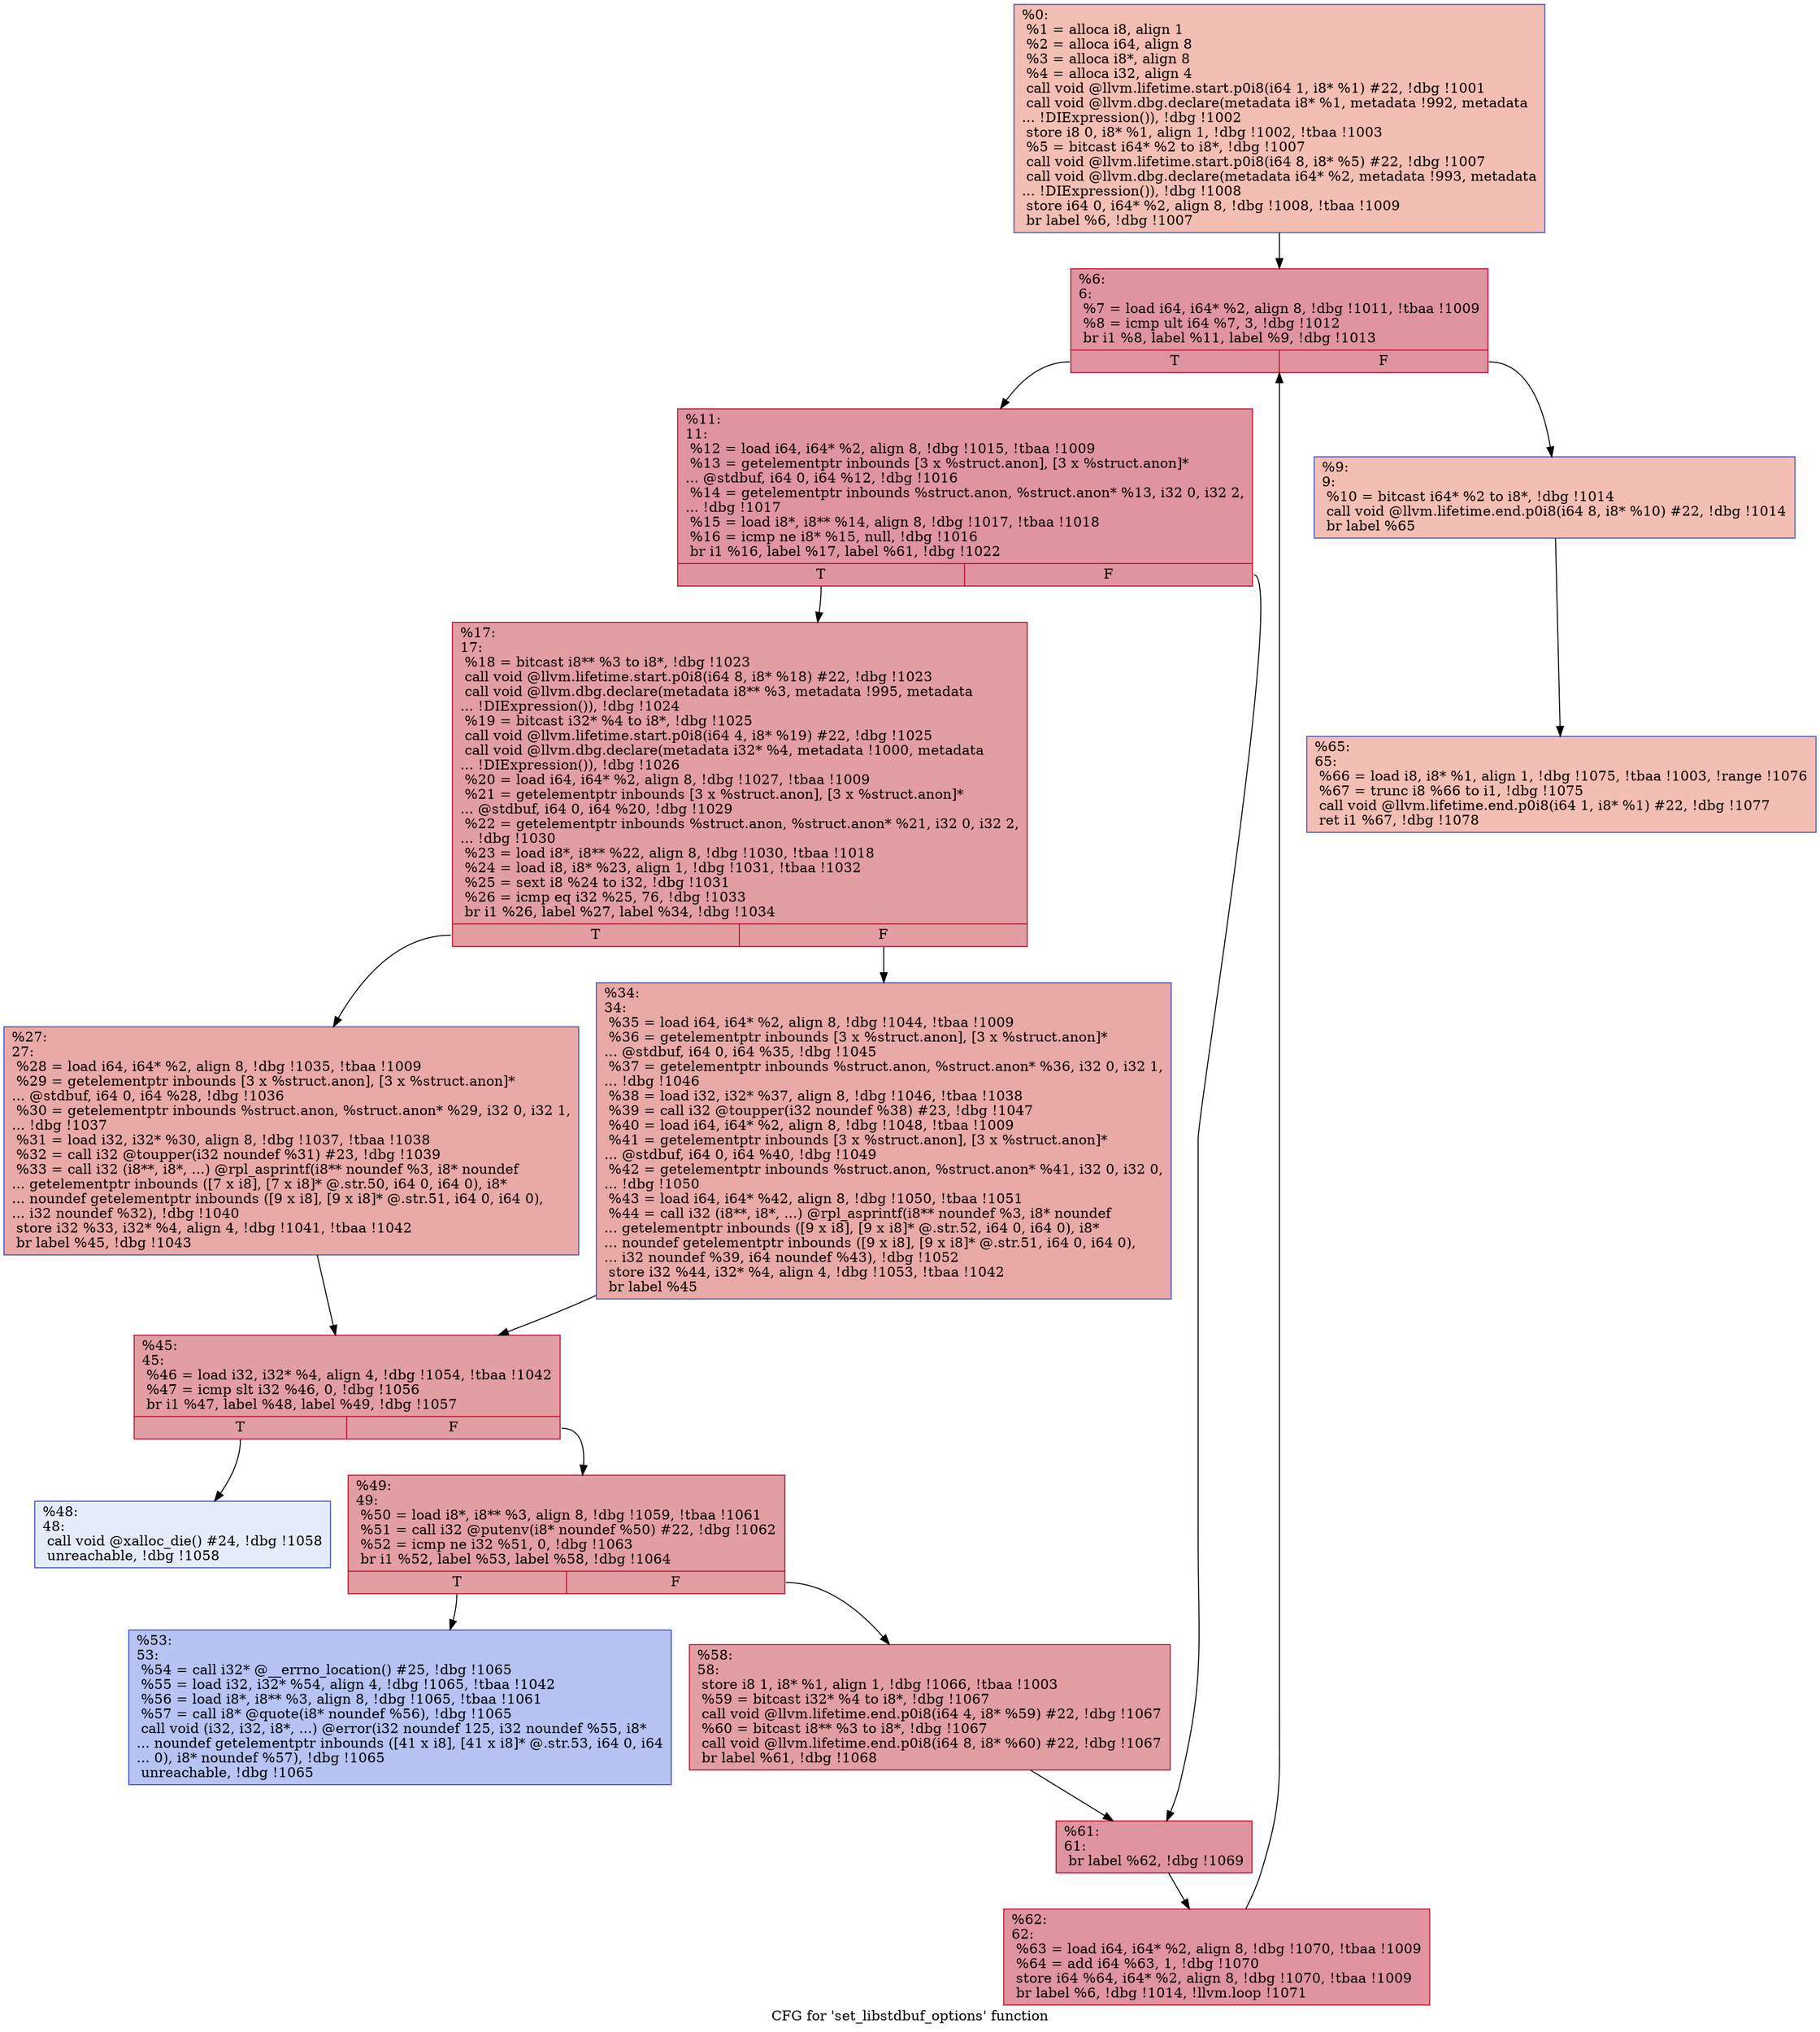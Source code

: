 digraph "CFG for 'set_libstdbuf_options' function" {
	label="CFG for 'set_libstdbuf_options' function";

	Node0x121c490 [shape=record,color="#3d50c3ff", style=filled, fillcolor="#e36c5570",label="{%0:\l  %1 = alloca i8, align 1\l  %2 = alloca i64, align 8\l  %3 = alloca i8*, align 8\l  %4 = alloca i32, align 4\l  call void @llvm.lifetime.start.p0i8(i64 1, i8* %1) #22, !dbg !1001\l  call void @llvm.dbg.declare(metadata i8* %1, metadata !992, metadata\l... !DIExpression()), !dbg !1002\l  store i8 0, i8* %1, align 1, !dbg !1002, !tbaa !1003\l  %5 = bitcast i64* %2 to i8*, !dbg !1007\l  call void @llvm.lifetime.start.p0i8(i64 8, i8* %5) #22, !dbg !1007\l  call void @llvm.dbg.declare(metadata i64* %2, metadata !993, metadata\l... !DIExpression()), !dbg !1008\l  store i64 0, i64* %2, align 8, !dbg !1008, !tbaa !1009\l  br label %6, !dbg !1007\l}"];
	Node0x121c490 -> Node0x121c560;
	Node0x121c560 [shape=record,color="#b70d28ff", style=filled, fillcolor="#b70d2870",label="{%6:\l6:                                                \l  %7 = load i64, i64* %2, align 8, !dbg !1011, !tbaa !1009\l  %8 = icmp ult i64 %7, 3, !dbg !1012\l  br i1 %8, label %11, label %9, !dbg !1013\l|{<s0>T|<s1>F}}"];
	Node0x121c560:s0 -> Node0x121c600;
	Node0x121c560:s1 -> Node0x121c5b0;
	Node0x121c5b0 [shape=record,color="#3d50c3ff", style=filled, fillcolor="#e36c5570",label="{%9:\l9:                                                \l  %10 = bitcast i64* %2 to i8*, !dbg !1014\l  call void @llvm.lifetime.end.p0i8(i64 8, i8* %10) #22, !dbg !1014\l  br label %65\l}"];
	Node0x121c5b0 -> Node0x121c970;
	Node0x121c600 [shape=record,color="#b70d28ff", style=filled, fillcolor="#b70d2870",label="{%11:\l11:                                               \l  %12 = load i64, i64* %2, align 8, !dbg !1015, !tbaa !1009\l  %13 = getelementptr inbounds [3 x %struct.anon], [3 x %struct.anon]*\l... @stdbuf, i64 0, i64 %12, !dbg !1016\l  %14 = getelementptr inbounds %struct.anon, %struct.anon* %13, i32 0, i32 2,\l... !dbg !1017\l  %15 = load i8*, i8** %14, align 8, !dbg !1017, !tbaa !1018\l  %16 = icmp ne i8* %15, null, !dbg !1016\l  br i1 %16, label %17, label %61, !dbg !1022\l|{<s0>T|<s1>F}}"];
	Node0x121c600:s0 -> Node0x121c650;
	Node0x121c600:s1 -> Node0x121c8d0;
	Node0x121c650 [shape=record,color="#b70d28ff", style=filled, fillcolor="#be242e70",label="{%17:\l17:                                               \l  %18 = bitcast i8** %3 to i8*, !dbg !1023\l  call void @llvm.lifetime.start.p0i8(i64 8, i8* %18) #22, !dbg !1023\l  call void @llvm.dbg.declare(metadata i8** %3, metadata !995, metadata\l... !DIExpression()), !dbg !1024\l  %19 = bitcast i32* %4 to i8*, !dbg !1025\l  call void @llvm.lifetime.start.p0i8(i64 4, i8* %19) #22, !dbg !1025\l  call void @llvm.dbg.declare(metadata i32* %4, metadata !1000, metadata\l... !DIExpression()), !dbg !1026\l  %20 = load i64, i64* %2, align 8, !dbg !1027, !tbaa !1009\l  %21 = getelementptr inbounds [3 x %struct.anon], [3 x %struct.anon]*\l... @stdbuf, i64 0, i64 %20, !dbg !1029\l  %22 = getelementptr inbounds %struct.anon, %struct.anon* %21, i32 0, i32 2,\l... !dbg !1030\l  %23 = load i8*, i8** %22, align 8, !dbg !1030, !tbaa !1018\l  %24 = load i8, i8* %23, align 1, !dbg !1031, !tbaa !1032\l  %25 = sext i8 %24 to i32, !dbg !1031\l  %26 = icmp eq i32 %25, 76, !dbg !1033\l  br i1 %26, label %27, label %34, !dbg !1034\l|{<s0>T|<s1>F}}"];
	Node0x121c650:s0 -> Node0x121c6a0;
	Node0x121c650:s1 -> Node0x121c6f0;
	Node0x121c6a0 [shape=record,color="#3d50c3ff", style=filled, fillcolor="#ca3b3770",label="{%27:\l27:                                               \l  %28 = load i64, i64* %2, align 8, !dbg !1035, !tbaa !1009\l  %29 = getelementptr inbounds [3 x %struct.anon], [3 x %struct.anon]*\l... @stdbuf, i64 0, i64 %28, !dbg !1036\l  %30 = getelementptr inbounds %struct.anon, %struct.anon* %29, i32 0, i32 1,\l... !dbg !1037\l  %31 = load i32, i32* %30, align 8, !dbg !1037, !tbaa !1038\l  %32 = call i32 @toupper(i32 noundef %31) #23, !dbg !1039\l  %33 = call i32 (i8**, i8*, ...) @rpl_asprintf(i8** noundef %3, i8* noundef\l... getelementptr inbounds ([7 x i8], [7 x i8]* @.str.50, i64 0, i64 0), i8*\l... noundef getelementptr inbounds ([9 x i8], [9 x i8]* @.str.51, i64 0, i64 0),\l... i32 noundef %32), !dbg !1040\l  store i32 %33, i32* %4, align 4, !dbg !1041, !tbaa !1042\l  br label %45, !dbg !1043\l}"];
	Node0x121c6a0 -> Node0x121c740;
	Node0x121c6f0 [shape=record,color="#3d50c3ff", style=filled, fillcolor="#ca3b3770",label="{%34:\l34:                                               \l  %35 = load i64, i64* %2, align 8, !dbg !1044, !tbaa !1009\l  %36 = getelementptr inbounds [3 x %struct.anon], [3 x %struct.anon]*\l... @stdbuf, i64 0, i64 %35, !dbg !1045\l  %37 = getelementptr inbounds %struct.anon, %struct.anon* %36, i32 0, i32 1,\l... !dbg !1046\l  %38 = load i32, i32* %37, align 8, !dbg !1046, !tbaa !1038\l  %39 = call i32 @toupper(i32 noundef %38) #23, !dbg !1047\l  %40 = load i64, i64* %2, align 8, !dbg !1048, !tbaa !1009\l  %41 = getelementptr inbounds [3 x %struct.anon], [3 x %struct.anon]*\l... @stdbuf, i64 0, i64 %40, !dbg !1049\l  %42 = getelementptr inbounds %struct.anon, %struct.anon* %41, i32 0, i32 0,\l... !dbg !1050\l  %43 = load i64, i64* %42, align 8, !dbg !1050, !tbaa !1051\l  %44 = call i32 (i8**, i8*, ...) @rpl_asprintf(i8** noundef %3, i8* noundef\l... getelementptr inbounds ([9 x i8], [9 x i8]* @.str.52, i64 0, i64 0), i8*\l... noundef getelementptr inbounds ([9 x i8], [9 x i8]* @.str.51, i64 0, i64 0),\l... i32 noundef %39, i64 noundef %43), !dbg !1052\l  store i32 %44, i32* %4, align 4, !dbg !1053, !tbaa !1042\l  br label %45\l}"];
	Node0x121c6f0 -> Node0x121c740;
	Node0x121c740 [shape=record,color="#b70d28ff", style=filled, fillcolor="#be242e70",label="{%45:\l45:                                               \l  %46 = load i32, i32* %4, align 4, !dbg !1054, !tbaa !1042\l  %47 = icmp slt i32 %46, 0, !dbg !1056\l  br i1 %47, label %48, label %49, !dbg !1057\l|{<s0>T|<s1>F}}"];
	Node0x121c740:s0 -> Node0x121c790;
	Node0x121c740:s1 -> Node0x121c7e0;
	Node0x121c790 [shape=record,color="#3d50c3ff", style=filled, fillcolor="#c1d4f470",label="{%48:\l48:                                               \l  call void @xalloc_die() #24, !dbg !1058\l  unreachable, !dbg !1058\l}"];
	Node0x121c7e0 [shape=record,color="#b70d28ff", style=filled, fillcolor="#be242e70",label="{%49:\l49:                                               \l  %50 = load i8*, i8** %3, align 8, !dbg !1059, !tbaa !1061\l  %51 = call i32 @putenv(i8* noundef %50) #22, !dbg !1062\l  %52 = icmp ne i32 %51, 0, !dbg !1063\l  br i1 %52, label %53, label %58, !dbg !1064\l|{<s0>T|<s1>F}}"];
	Node0x121c7e0:s0 -> Node0x121c830;
	Node0x121c7e0:s1 -> Node0x121c880;
	Node0x121c830 [shape=record,color="#3d50c3ff", style=filled, fillcolor="#5977e370",label="{%53:\l53:                                               \l  %54 = call i32* @__errno_location() #25, !dbg !1065\l  %55 = load i32, i32* %54, align 4, !dbg !1065, !tbaa !1042\l  %56 = load i8*, i8** %3, align 8, !dbg !1065, !tbaa !1061\l  %57 = call i8* @quote(i8* noundef %56), !dbg !1065\l  call void (i32, i32, i8*, ...) @error(i32 noundef 125, i32 noundef %55, i8*\l... noundef getelementptr inbounds ([41 x i8], [41 x i8]* @.str.53, i64 0, i64\l... 0), i8* noundef %57), !dbg !1065\l  unreachable, !dbg !1065\l}"];
	Node0x121c880 [shape=record,color="#b70d28ff", style=filled, fillcolor="#be242e70",label="{%58:\l58:                                               \l  store i8 1, i8* %1, align 1, !dbg !1066, !tbaa !1003\l  %59 = bitcast i32* %4 to i8*, !dbg !1067\l  call void @llvm.lifetime.end.p0i8(i64 4, i8* %59) #22, !dbg !1067\l  %60 = bitcast i8** %3 to i8*, !dbg !1067\l  call void @llvm.lifetime.end.p0i8(i64 8, i8* %60) #22, !dbg !1067\l  br label %61, !dbg !1068\l}"];
	Node0x121c880 -> Node0x121c8d0;
	Node0x121c8d0 [shape=record,color="#b70d28ff", style=filled, fillcolor="#b70d2870",label="{%61:\l61:                                               \l  br label %62, !dbg !1069\l}"];
	Node0x121c8d0 -> Node0x121c920;
	Node0x121c920 [shape=record,color="#b70d28ff", style=filled, fillcolor="#b70d2870",label="{%62:\l62:                                               \l  %63 = load i64, i64* %2, align 8, !dbg !1070, !tbaa !1009\l  %64 = add i64 %63, 1, !dbg !1070\l  store i64 %64, i64* %2, align 8, !dbg !1070, !tbaa !1009\l  br label %6, !dbg !1014, !llvm.loop !1071\l}"];
	Node0x121c920 -> Node0x121c560;
	Node0x121c970 [shape=record,color="#3d50c3ff", style=filled, fillcolor="#e36c5570",label="{%65:\l65:                                               \l  %66 = load i8, i8* %1, align 1, !dbg !1075, !tbaa !1003, !range !1076\l  %67 = trunc i8 %66 to i1, !dbg !1075\l  call void @llvm.lifetime.end.p0i8(i64 1, i8* %1) #22, !dbg !1077\l  ret i1 %67, !dbg !1078\l}"];
}
